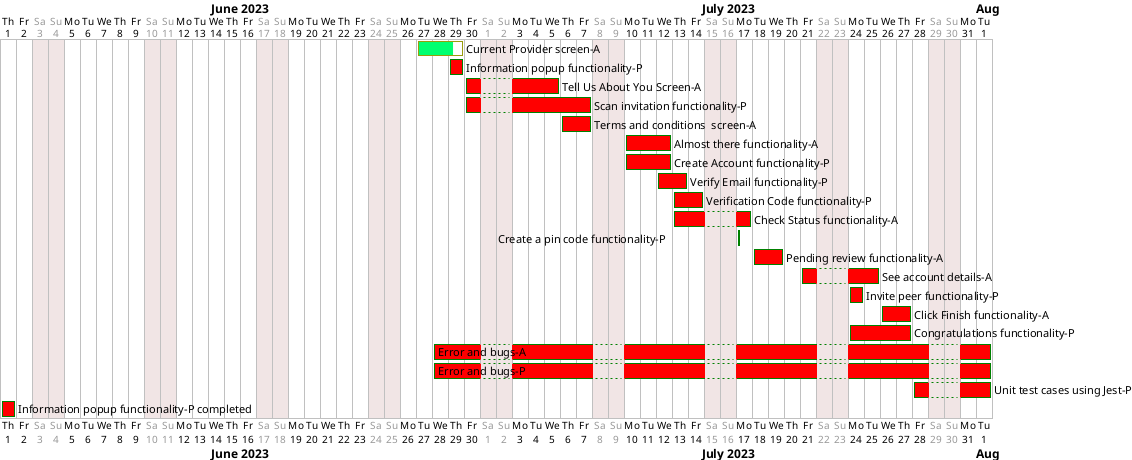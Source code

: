 @startgantt
saturday are closed
sunday are closed

<style>
ganttDiagram {
  task {
    BackGroundColor Red
    LineColor Green 
    unstarted {
      BackGroundColor Fuchsia 
      LineColor FireBrick
    }
    completed {
      BackGroundColor GreenYellow 
      LineColor Green
    }
  }
}
</style>
Project starts 2023-06-01
[Current Provider screen-A] starts 2023-06-27 and ends 2023-06-29
[Information popup functionality-P] starts 2023-06-29 and ends 2023-06-29
[Tell Us About You Screen-A] starts 2023-06-30 and ends 2023-07-05
[Scan invitation functionality-P] starts 2023-06-30 and ends 2023-07-07
[Terms and conditions  screen-A] starts 2023-07-06 and ends 2023-07-07
[Almost there functionality-A] starts 2023-07-10 and ends 2023-07-12
[Create Account functionality-P] starts 2023-07-10 and ends 2023-07-12
[Verify Email functionality-P] starts 2023-07-12 and ends 2023-07-13
[Verification Code functionality-P] starts 2023-07-13 and ends 2023-07-14
[Check Status functionality-A] starts 2023-07-13 and ends 2023-07-17
[Create a pin code functionality-P] starts 2023-07-17 and ends 2023-07-1
[Pending review functionality-A] starts 2023-07-18 and ends 2023-07-19
[See account details-A] starts 2023-07-21 and ends 2023-07-25
[Invite peer functionality-P] starts 2023-07-23 and ends 2023-07-24
[Click Finish functionality-A] starts 2023-07-26 and ends 2023-07-27
[Congratulations functionality-P] starts 2023-07-24 and ends 2023-07-27
[Error and bugs-A] starts 2023-06-28 and ends 2023-08-01
[Error and bugs-P] starts 2023-06-28 and ends 2023-08-01
[Unit test cases using Jest-P] starts 2023-07-28 and ends 2023-08-01

[Current Provider screen-A] is 80% completed
[Information popup functionality-P completed] is 100% completed

@endgantt